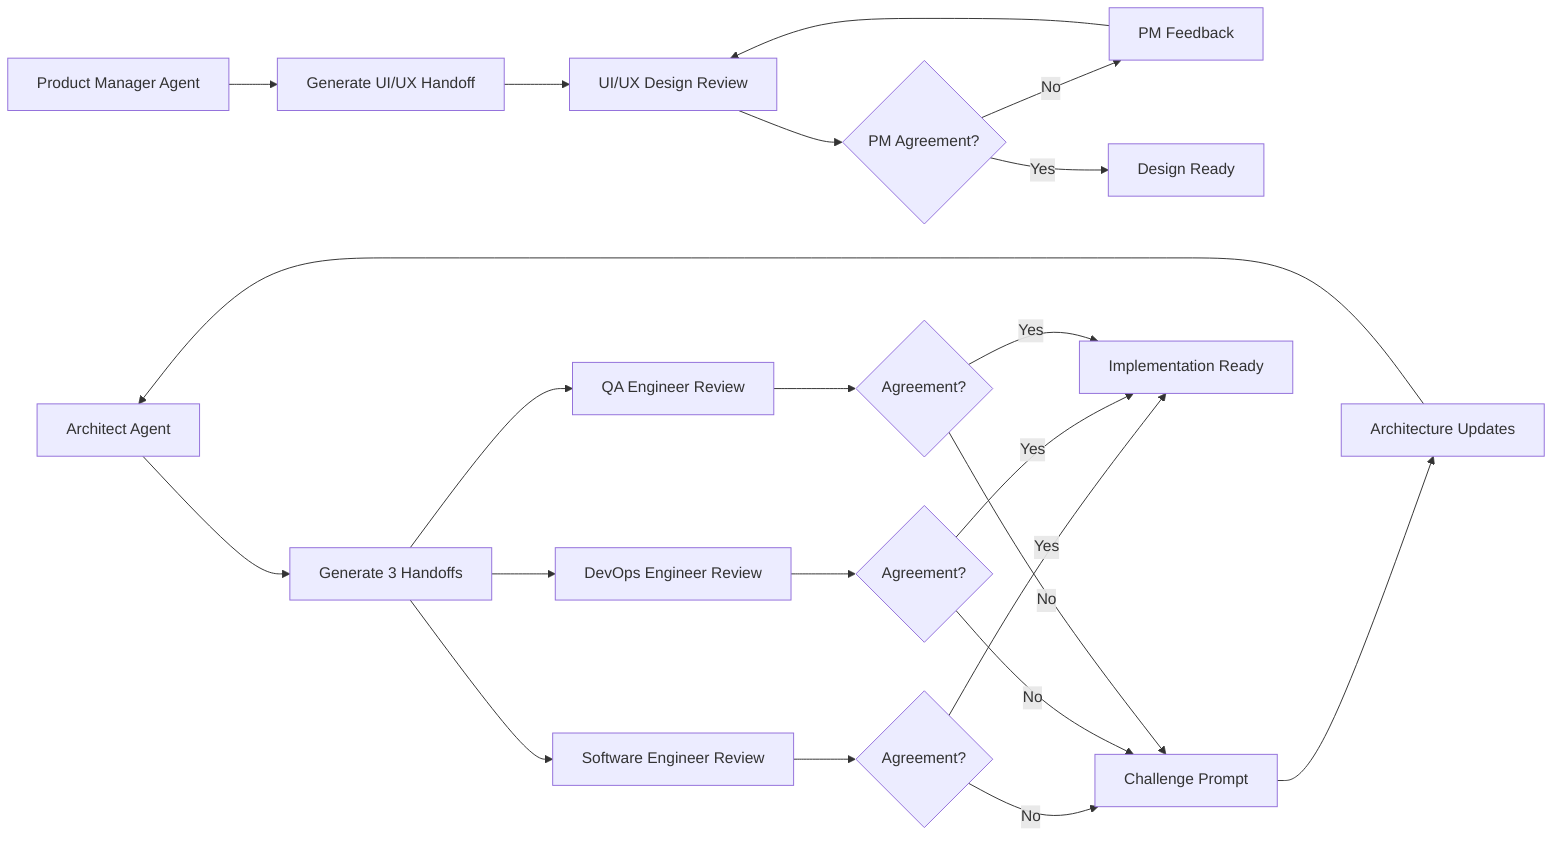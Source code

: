 graph LR
    A[Architect Agent] --> B[Generate 3 Handoffs]
    P[Product Manager Agent] --> X[Generate UI/UX Handoff]
    X --> U[UI/UX Design Review]
    U --> U1{PM Agreement?}
    U1 -->|No| U2[PM Feedback]
    U2 --> U
    U1 -->|Yes| U3[Design Ready]
    B --> C[Software Engineer Review]
    B --> D[DevOps Engineer Review]
    B --> E[QA Engineer Review]
    C --> F{Agreement?}
    D --> G{Agreement?}
    E --> H{Agreement?}
    F -->|No| I[Challenge Prompt]
    G -->|No| I
    H -->|No| I
    I --> J[Architecture Updates]
    J --> A
    F -->|Yes| K[Implementation Ready]
    G -->|Yes| K
    H -->|Yes| K